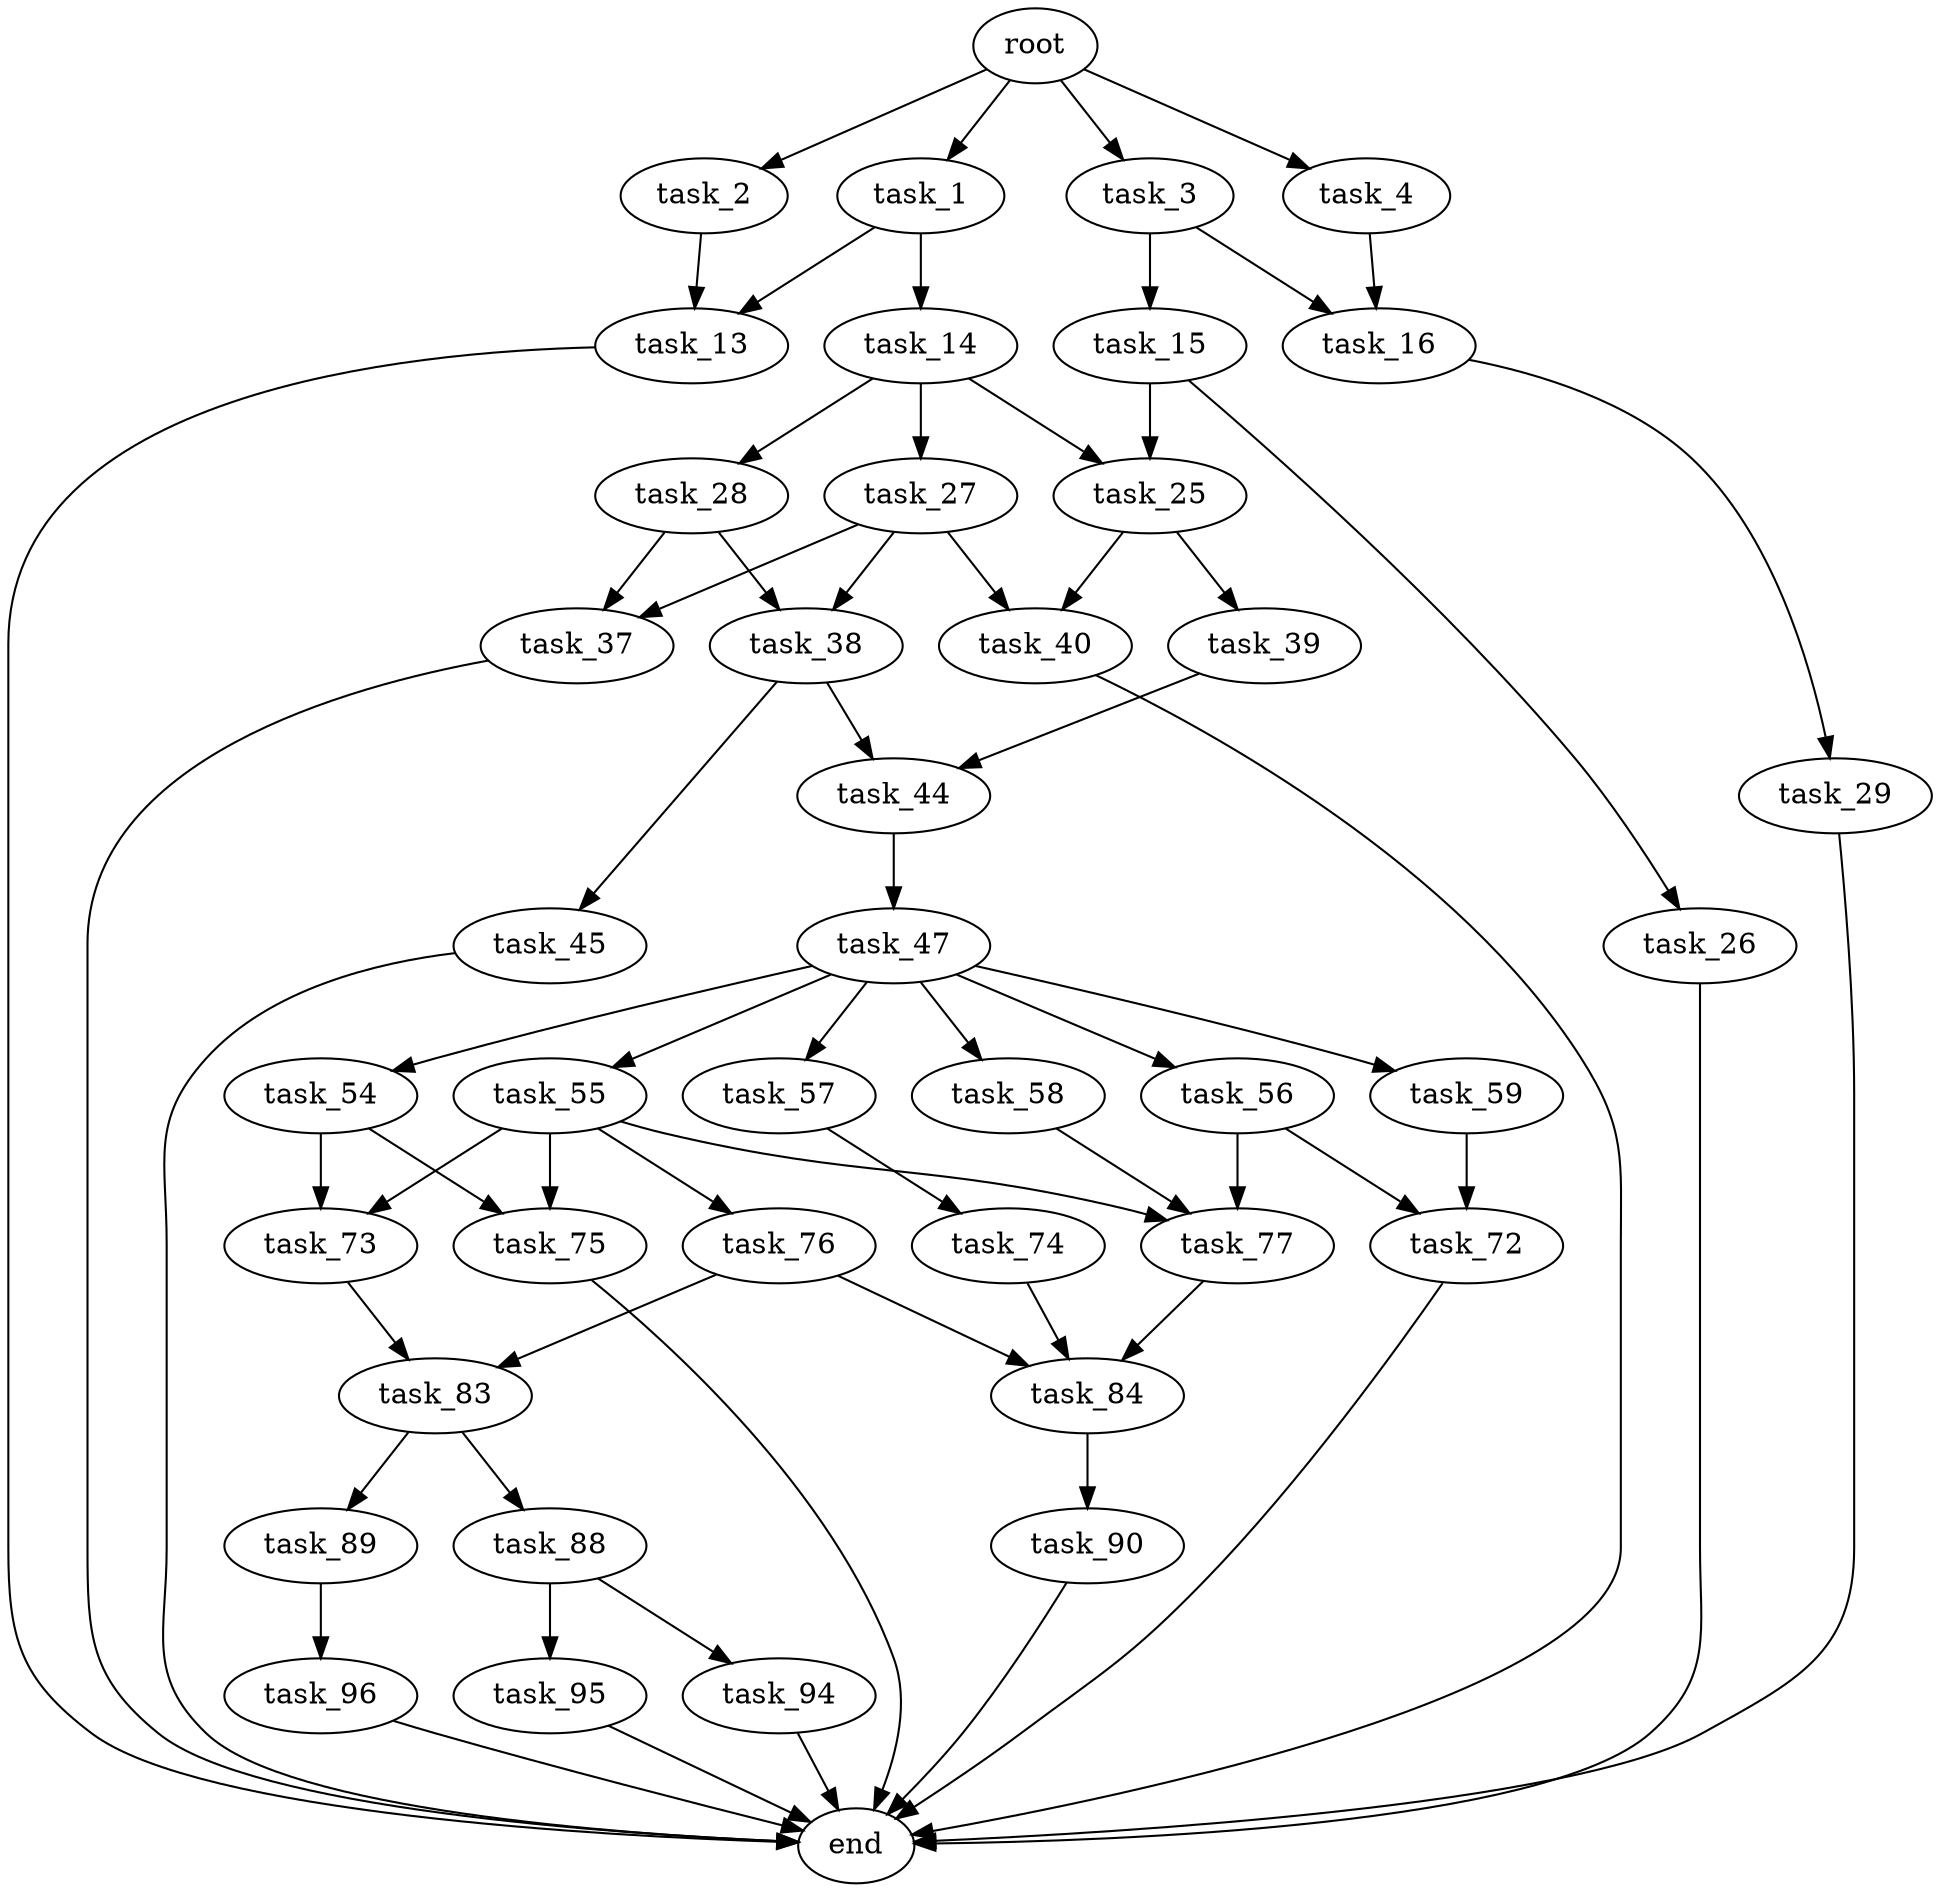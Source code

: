 digraph G {
  root [size="0.000000"];
  task_1 [size="9948322060.000000"];
  task_2 [size="23074754741.000000"];
  task_3 [size="1006411327633.000000"];
  task_4 [size="134217728000.000000"];
  task_13 [size="64870218836.000000"];
  task_14 [size="32915350893.000000"];
  task_15 [size="2157714349.000000"];
  task_16 [size="1012533617308.000000"];
  task_25 [size="32684464908.000000"];
  task_26 [size="25911717654.000000"];
  task_27 [size="188408860570.000000"];
  task_28 [size="18129922625.000000"];
  task_29 [size="1073741824000.000000"];
  task_37 [size="11962768493.000000"];
  task_38 [size="8589934592.000000"];
  task_39 [size="68719476736.000000"];
  task_40 [size="46389068344.000000"];
  task_44 [size="549755813888.000000"];
  task_45 [size="14498717201.000000"];
  task_47 [size="110840047407.000000"];
  task_54 [size="13297800382.000000"];
  task_55 [size="15600781165.000000"];
  task_56 [size="11144910790.000000"];
  task_57 [size="196776407517.000000"];
  task_58 [size="58480518278.000000"];
  task_59 [size="134217728000.000000"];
  task_72 [size="475513502.000000"];
  task_73 [size="27596530105.000000"];
  task_74 [size="87590653958.000000"];
  task_75 [size="782757789696.000000"];
  task_76 [size="1073741824000.000000"];
  task_77 [size="1073741824000.000000"];
  task_83 [size="609663279818.000000"];
  task_84 [size="1590754147.000000"];
  task_88 [size="549755813888.000000"];
  task_89 [size="231928233984.000000"];
  task_90 [size="549755813888.000000"];
  task_94 [size="192943263735.000000"];
  task_95 [size="1258142260.000000"];
  task_96 [size="649488599.000000"];
  end [size="0.000000"];

  root -> task_1 [size="1.000000"];
  root -> task_2 [size="1.000000"];
  root -> task_3 [size="1.000000"];
  root -> task_4 [size="1.000000"];
  task_1 -> task_13 [size="411041792.000000"];
  task_1 -> task_14 [size="411041792.000000"];
  task_2 -> task_13 [size="75497472.000000"];
  task_3 -> task_15 [size="679477248.000000"];
  task_3 -> task_16 [size="679477248.000000"];
  task_4 -> task_16 [size="209715200.000000"];
  task_13 -> end [size="1.000000"];
  task_14 -> task_25 [size="33554432.000000"];
  task_14 -> task_27 [size="33554432.000000"];
  task_14 -> task_28 [size="33554432.000000"];
  task_15 -> task_25 [size="75497472.000000"];
  task_15 -> task_26 [size="75497472.000000"];
  task_16 -> task_29 [size="679477248.000000"];
  task_25 -> task_39 [size="33554432.000000"];
  task_25 -> task_40 [size="33554432.000000"];
  task_26 -> end [size="1.000000"];
  task_27 -> task_37 [size="536870912.000000"];
  task_27 -> task_38 [size="536870912.000000"];
  task_27 -> task_40 [size="536870912.000000"];
  task_28 -> task_37 [size="838860800.000000"];
  task_28 -> task_38 [size="838860800.000000"];
  task_29 -> end [size="1.000000"];
  task_37 -> end [size="1.000000"];
  task_38 -> task_44 [size="33554432.000000"];
  task_38 -> task_45 [size="33554432.000000"];
  task_39 -> task_44 [size="134217728.000000"];
  task_40 -> end [size="1.000000"];
  task_44 -> task_47 [size="536870912.000000"];
  task_45 -> end [size="1.000000"];
  task_47 -> task_54 [size="75497472.000000"];
  task_47 -> task_55 [size="75497472.000000"];
  task_47 -> task_56 [size="75497472.000000"];
  task_47 -> task_57 [size="75497472.000000"];
  task_47 -> task_58 [size="75497472.000000"];
  task_47 -> task_59 [size="75497472.000000"];
  task_54 -> task_73 [size="301989888.000000"];
  task_54 -> task_75 [size="301989888.000000"];
  task_55 -> task_73 [size="679477248.000000"];
  task_55 -> task_75 [size="679477248.000000"];
  task_55 -> task_76 [size="679477248.000000"];
  task_55 -> task_77 [size="679477248.000000"];
  task_56 -> task_72 [size="679477248.000000"];
  task_56 -> task_77 [size="679477248.000000"];
  task_57 -> task_74 [size="134217728.000000"];
  task_58 -> task_77 [size="134217728.000000"];
  task_59 -> task_72 [size="209715200.000000"];
  task_72 -> end [size="1.000000"];
  task_73 -> task_83 [size="33554432.000000"];
  task_74 -> task_84 [size="411041792.000000"];
  task_75 -> end [size="1.000000"];
  task_76 -> task_83 [size="838860800.000000"];
  task_76 -> task_84 [size="838860800.000000"];
  task_77 -> task_84 [size="838860800.000000"];
  task_83 -> task_88 [size="411041792.000000"];
  task_83 -> task_89 [size="411041792.000000"];
  task_84 -> task_90 [size="33554432.000000"];
  task_88 -> task_94 [size="536870912.000000"];
  task_88 -> task_95 [size="536870912.000000"];
  task_89 -> task_96 [size="301989888.000000"];
  task_90 -> end [size="1.000000"];
  task_94 -> end [size="1.000000"];
  task_95 -> end [size="1.000000"];
  task_96 -> end [size="1.000000"];
}
